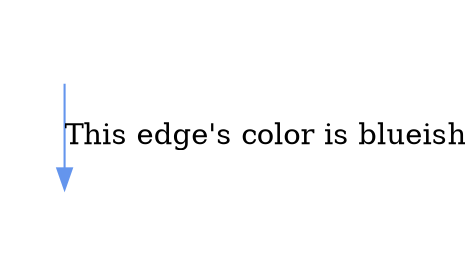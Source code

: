 digraph Perl
{
graph [ rankdir="TB" ]
node [ shape="oval" ]
edge [ color="grey" ]
"dummy.prefix.node" [ color="invis" label="" ]
"dummy.suffix.node" [ color="invis" label="" ]
"dummy.prefix.node" -> "dummy.suffix.node" [ color="cornflowerblue" label="This edge's color is blueish" ]
}
